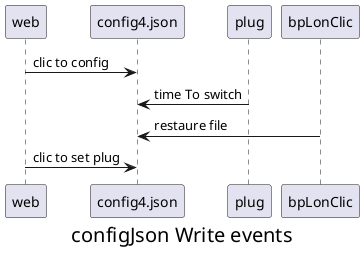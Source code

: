 @startuml

<style>
caption {
FontSize 20
}
</style>

caption configJson Write events
web -> config4.json: clic to config
plug -> config4.json: time To switch
bpLonClic -> config4.json: restaure file
web -> config4.json: clic to set plug
@enduml